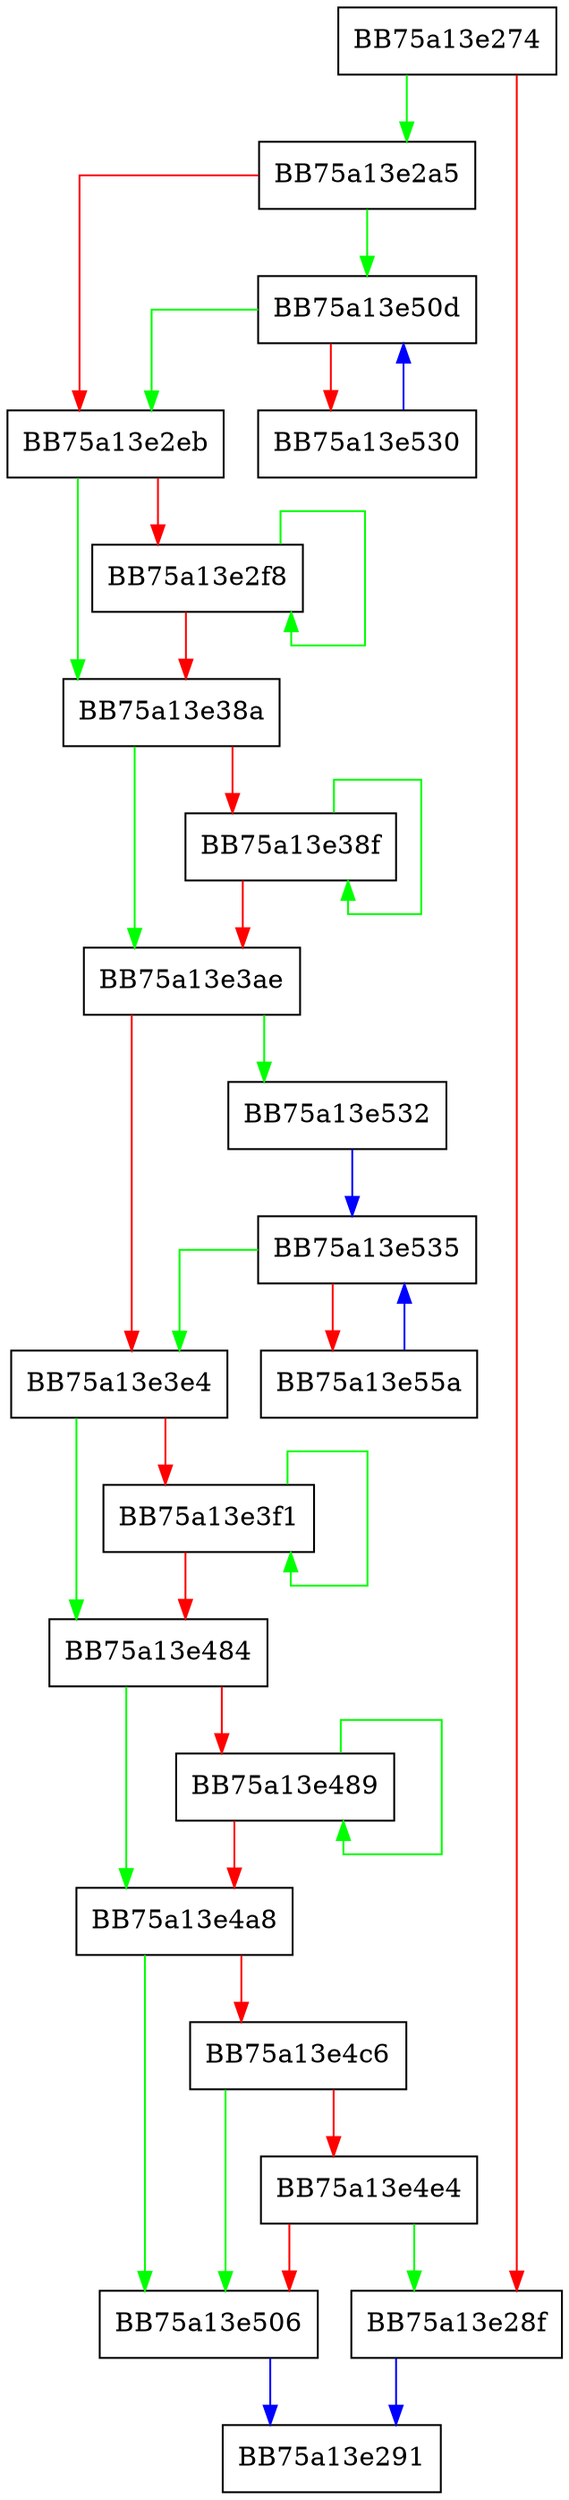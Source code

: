 digraph ShouldSkipFromScanningDataDriven {
  node [shape="box"];
  graph [splines=ortho];
  BB75a13e274 -> BB75a13e2a5 [color="green"];
  BB75a13e274 -> BB75a13e28f [color="red"];
  BB75a13e28f -> BB75a13e291 [color="blue"];
  BB75a13e2a5 -> BB75a13e50d [color="green"];
  BB75a13e2a5 -> BB75a13e2eb [color="red"];
  BB75a13e2eb -> BB75a13e38a [color="green"];
  BB75a13e2eb -> BB75a13e2f8 [color="red"];
  BB75a13e2f8 -> BB75a13e2f8 [color="green"];
  BB75a13e2f8 -> BB75a13e38a [color="red"];
  BB75a13e38a -> BB75a13e3ae [color="green"];
  BB75a13e38a -> BB75a13e38f [color="red"];
  BB75a13e38f -> BB75a13e38f [color="green"];
  BB75a13e38f -> BB75a13e3ae [color="red"];
  BB75a13e3ae -> BB75a13e532 [color="green"];
  BB75a13e3ae -> BB75a13e3e4 [color="red"];
  BB75a13e3e4 -> BB75a13e484 [color="green"];
  BB75a13e3e4 -> BB75a13e3f1 [color="red"];
  BB75a13e3f1 -> BB75a13e3f1 [color="green"];
  BB75a13e3f1 -> BB75a13e484 [color="red"];
  BB75a13e484 -> BB75a13e4a8 [color="green"];
  BB75a13e484 -> BB75a13e489 [color="red"];
  BB75a13e489 -> BB75a13e489 [color="green"];
  BB75a13e489 -> BB75a13e4a8 [color="red"];
  BB75a13e4a8 -> BB75a13e506 [color="green"];
  BB75a13e4a8 -> BB75a13e4c6 [color="red"];
  BB75a13e4c6 -> BB75a13e506 [color="green"];
  BB75a13e4c6 -> BB75a13e4e4 [color="red"];
  BB75a13e4e4 -> BB75a13e28f [color="green"];
  BB75a13e4e4 -> BB75a13e506 [color="red"];
  BB75a13e506 -> BB75a13e291 [color="blue"];
  BB75a13e50d -> BB75a13e2eb [color="green"];
  BB75a13e50d -> BB75a13e530 [color="red"];
  BB75a13e530 -> BB75a13e50d [color="blue"];
  BB75a13e532 -> BB75a13e535 [color="blue"];
  BB75a13e535 -> BB75a13e3e4 [color="green"];
  BB75a13e535 -> BB75a13e55a [color="red"];
  BB75a13e55a -> BB75a13e535 [color="blue"];
}